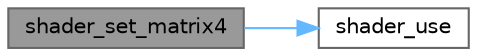 digraph "shader_set_matrix4"
{
 // LATEX_PDF_SIZE
  bgcolor="transparent";
  edge [fontname=Helvetica,fontsize=10,labelfontname=Helvetica,labelfontsize=10];
  node [fontname=Helvetica,fontsize=10,shape=box,height=0.2,width=0.4];
  rankdir="LR";
  Node1 [id="Node000001",label="shader_set_matrix4",height=0.2,width=0.4,color="gray40", fillcolor="grey60", style="filled", fontcolor="black",tooltip="Sets a uniform matrix by name"];
  Node1 -> Node2 [id="edge1_Node000001_Node000002",color="steelblue1",style="solid",tooltip=" "];
  Node2 [id="Node000002",label="shader_use",height=0.2,width=0.4,color="grey40", fillcolor="white", style="filled",URL="$spine-glfw_8cpp.html#aa1153096afbf7b38aa6e91f343e44dd5",tooltip="Binds the shader"];
}
